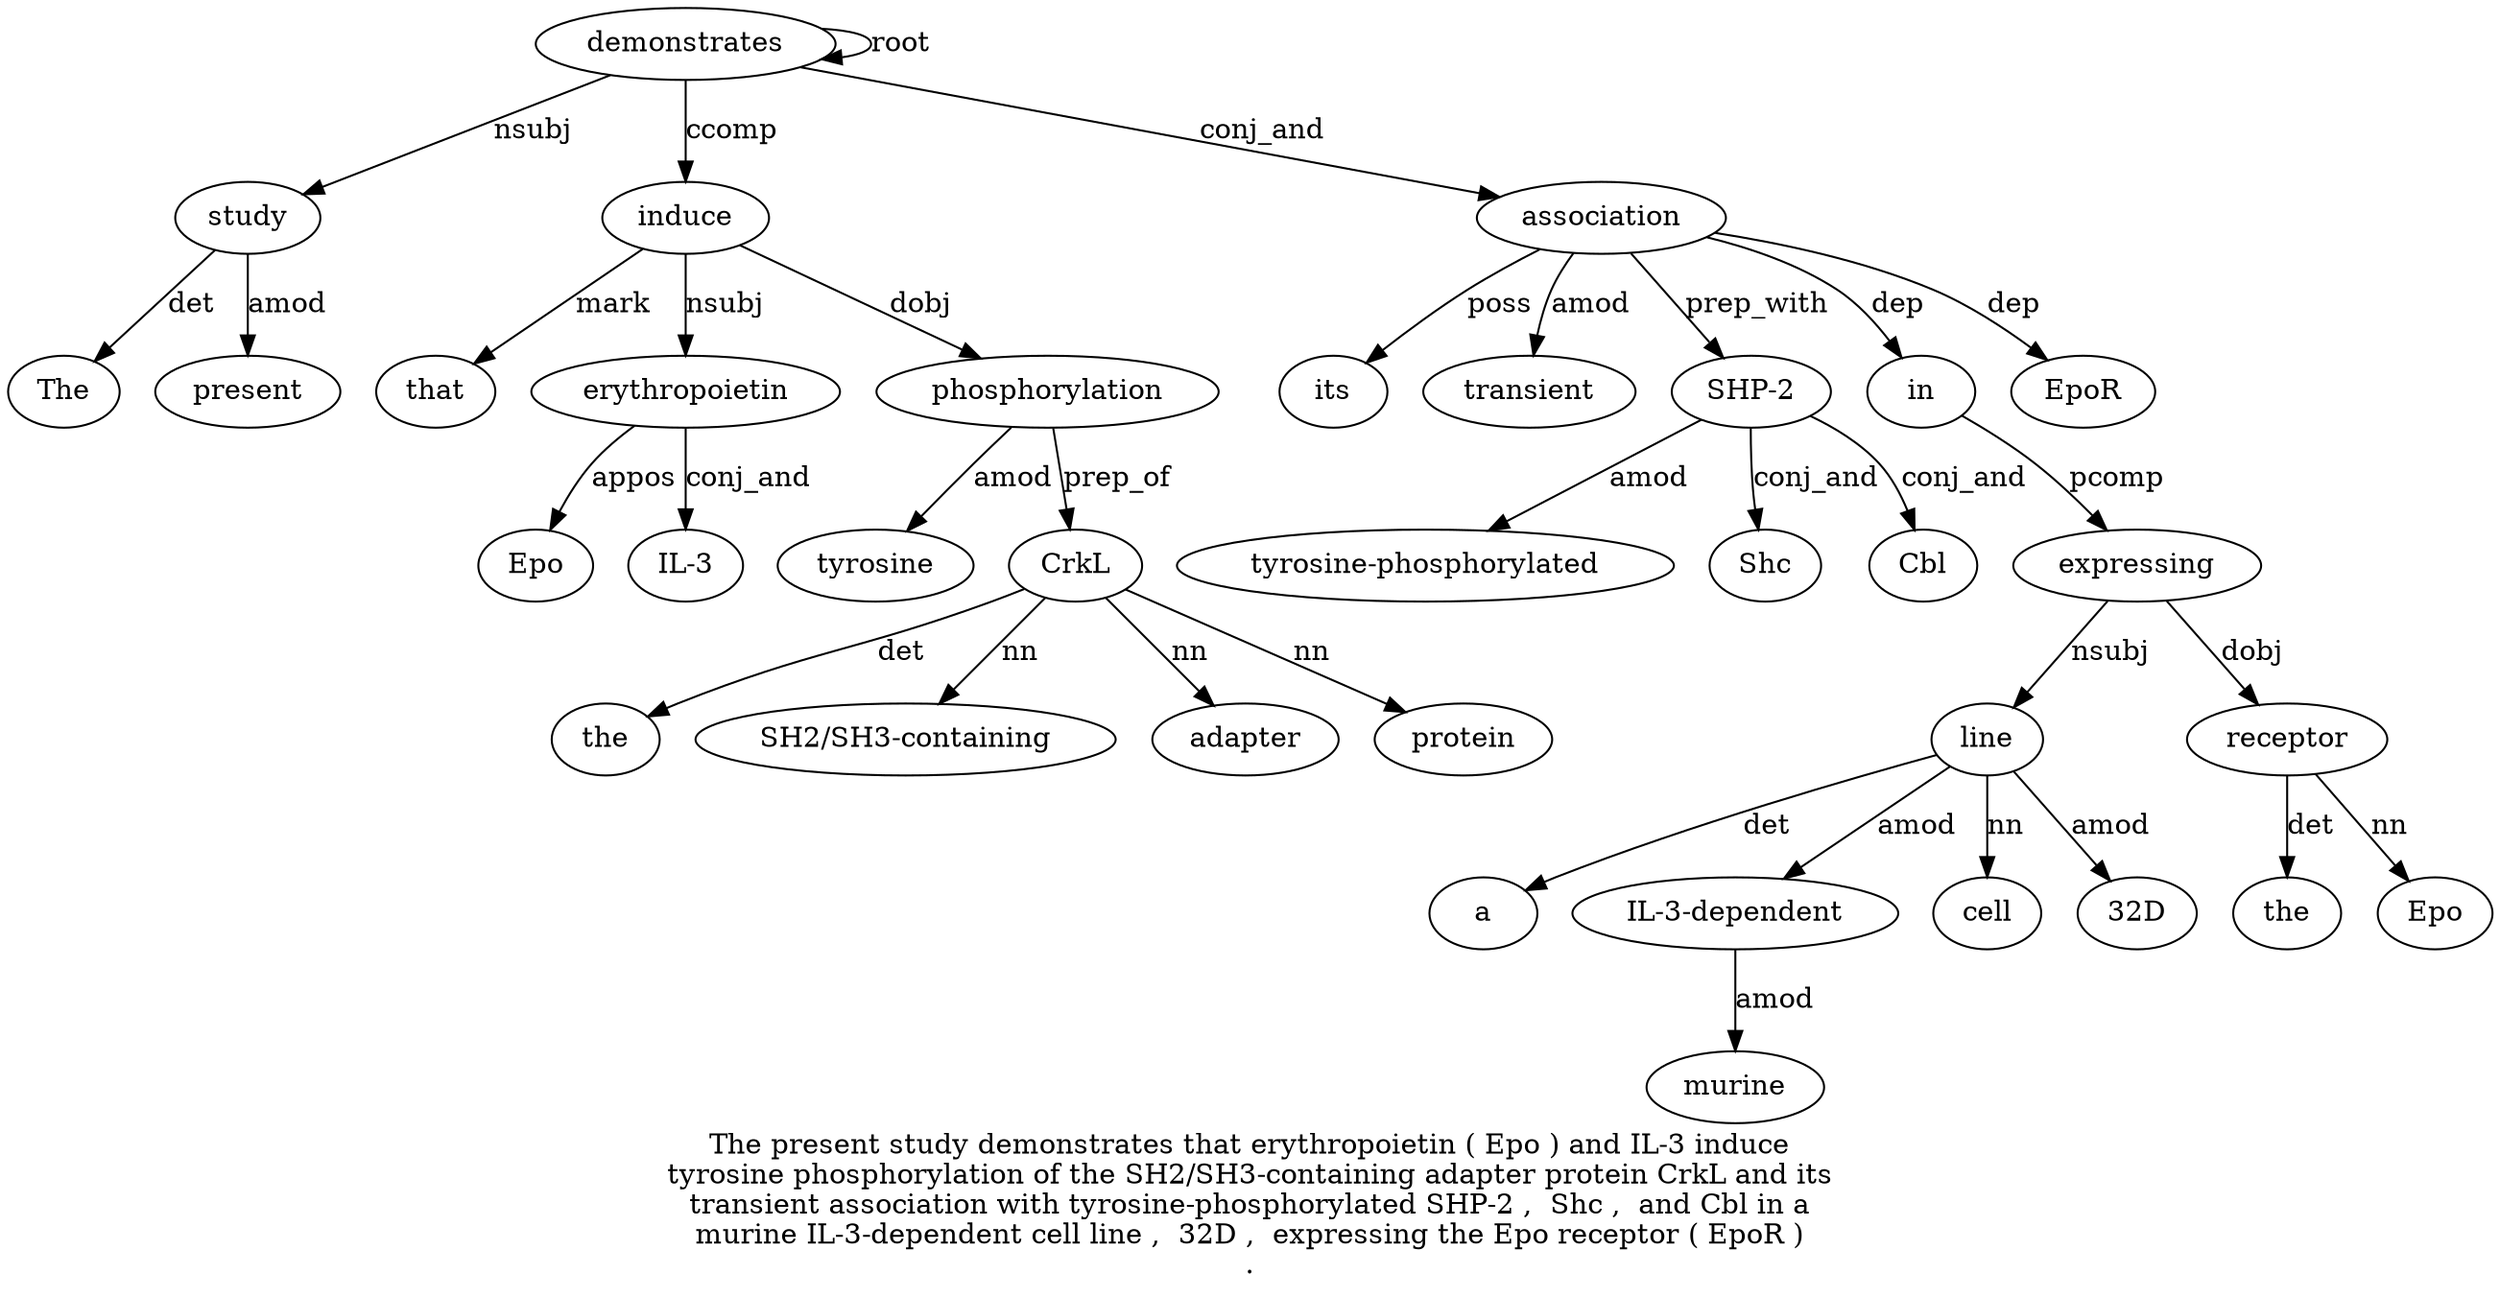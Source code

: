 digraph "The present study demonstrates that erythropoietin ( Epo ) and IL-3 induce tyrosine phosphorylation of the SH2/SH3-containing adapter protein CrkL and its transient association with tyrosine-phosphorylated SHP-2 ,  Shc ,  and Cbl in a murine IL-3-dependent cell line ,  32D ,  expressing the Epo receptor ( EpoR ) ." {
label="The present study demonstrates that erythropoietin ( Epo ) and IL-3 induce
tyrosine phosphorylation of the SH2/SH3-containing adapter protein CrkL and its
transient association with tyrosine-phosphorylated SHP-2 ,  Shc ,  and Cbl in a
murine IL-3-dependent cell line ,  32D ,  expressing the Epo receptor ( EpoR )
.";
study3 [style=filled, fillcolor=white, label=study];
The1 [style=filled, fillcolor=white, label=The];
study3 -> The1  [label=det];
present2 [style=filled, fillcolor=white, label=present];
study3 -> present2  [label=amod];
demonstrates4 [style=filled, fillcolor=white, label=demonstrates];
demonstrates4 -> study3  [label=nsubj];
demonstrates4 -> demonstrates4  [label=root];
induce12 [style=filled, fillcolor=white, label=induce];
that5 [style=filled, fillcolor=white, label=that];
induce12 -> that5  [label=mark];
erythropoietin6 [style=filled, fillcolor=white, label=erythropoietin];
induce12 -> erythropoietin6  [label=nsubj];
Epo8 [style=filled, fillcolor=white, label=Epo];
erythropoietin6 -> Epo8  [label=appos];
"IL-311" [style=filled, fillcolor=white, label="IL-3"];
erythropoietin6 -> "IL-311"  [label=conj_and];
demonstrates4 -> induce12  [label=ccomp];
phosphorylation14 [style=filled, fillcolor=white, label=phosphorylation];
tyrosine13 [style=filled, fillcolor=white, label=tyrosine];
phosphorylation14 -> tyrosine13  [label=amod];
induce12 -> phosphorylation14  [label=dobj];
CrkL20 [style=filled, fillcolor=white, label=CrkL];
the16 [style=filled, fillcolor=white, label=the];
CrkL20 -> the16  [label=det];
"SH2/SH3-containing17" [style=filled, fillcolor=white, label="SH2/SH3-containing"];
CrkL20 -> "SH2/SH3-containing17"  [label=nn];
adapter18 [style=filled, fillcolor=white, label=adapter];
CrkL20 -> adapter18  [label=nn];
protein19 [style=filled, fillcolor=white, label=protein];
CrkL20 -> protein19  [label=nn];
phosphorylation14 -> CrkL20  [label=prep_of];
association24 [style=filled, fillcolor=white, label=association];
its22 [style=filled, fillcolor=white, label=its];
association24 -> its22  [label=poss];
transient23 [style=filled, fillcolor=white, label=transient];
association24 -> transient23  [label=amod];
demonstrates4 -> association24  [label=conj_and];
"SHP-27" [style=filled, fillcolor=white, label="SHP-2"];
"tyrosine-phosphorylated26" [style=filled, fillcolor=white, label="tyrosine-phosphorylated"];
"SHP-27" -> "tyrosine-phosphorylated26"  [label=amod];
association24 -> "SHP-27"  [label=prep_with];
Shc29 [style=filled, fillcolor=white, label=Shc];
"SHP-27" -> Shc29  [label=conj_and];
Cbl32 [style=filled, fillcolor=white, label=Cbl];
"SHP-27" -> Cbl32  [label=conj_and];
in33 [style=filled, fillcolor=white, label=in];
association24 -> in33  [label=dep];
line38 [style=filled, fillcolor=white, label=line];
a34 [style=filled, fillcolor=white, label=a];
line38 -> a34  [label=det];
"IL-3-dependent6" [style=filled, fillcolor=white, label="IL-3-dependent"];
murine35 [style=filled, fillcolor=white, label=murine];
"IL-3-dependent6" -> murine35  [label=amod];
line38 -> "IL-3-dependent6"  [label=amod];
cell37 [style=filled, fillcolor=white, label=cell];
line38 -> cell37  [label=nn];
expressing42 [style=filled, fillcolor=white, label=expressing];
expressing42 -> line38  [label=nsubj];
"32D40" [style=filled, fillcolor=white, label="32D"];
line38 -> "32D40"  [label=amod];
in33 -> expressing42  [label=pcomp];
receptor45 [style=filled, fillcolor=white, label=receptor];
the43 [style=filled, fillcolor=white, label=the];
receptor45 -> the43  [label=det];
Epo44 [style=filled, fillcolor=white, label=Epo];
receptor45 -> Epo44  [label=nn];
expressing42 -> receptor45  [label=dobj];
EpoR47 [style=filled, fillcolor=white, label=EpoR];
association24 -> EpoR47  [label=dep];
}
